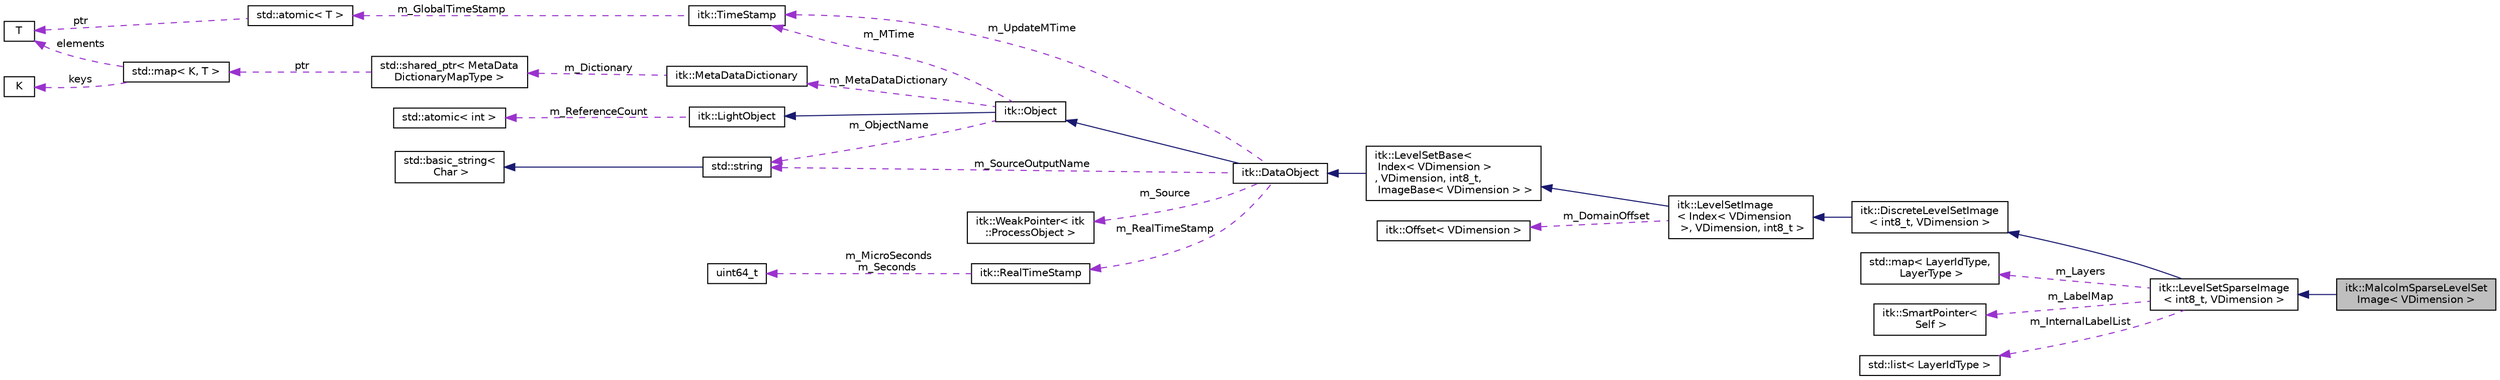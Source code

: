 digraph "itk::MalcolmSparseLevelSetImage&lt; VDimension &gt;"
{
 // LATEX_PDF_SIZE
  edge [fontname="Helvetica",fontsize="10",labelfontname="Helvetica",labelfontsize="10"];
  node [fontname="Helvetica",fontsize="10",shape=record];
  rankdir="LR";
  Node1 [label="itk::MalcolmSparseLevelSet\lImage\< VDimension \>",height=0.2,width=0.4,color="black", fillcolor="grey75", style="filled", fontcolor="black",tooltip="Derived class for the Malcolm representation of level-set function."];
  Node2 -> Node1 [dir="back",color="midnightblue",fontsize="10",style="solid",fontname="Helvetica"];
  Node2 [label="itk::LevelSetSparseImage\l\< int8_t, VDimension \>",height=0.2,width=0.4,color="black", fillcolor="white", style="filled",URL="$classitk_1_1LevelSetSparseImage.html",tooltip=" "];
  Node3 -> Node2 [dir="back",color="midnightblue",fontsize="10",style="solid",fontname="Helvetica"];
  Node3 [label="itk::DiscreteLevelSetImage\l\< int8_t, VDimension \>",height=0.2,width=0.4,color="black", fillcolor="white", style="filled",URL="$classitk_1_1DiscreteLevelSetImage.html",tooltip=" "];
  Node4 -> Node3 [dir="back",color="midnightblue",fontsize="10",style="solid",fontname="Helvetica"];
  Node4 [label="itk::LevelSetImage\l\< Index\< VDimension\l \>, VDimension, int8_t \>",height=0.2,width=0.4,color="black", fillcolor="white", style="filled",URL="$classitk_1_1LevelSetImage.html",tooltip=" "];
  Node5 -> Node4 [dir="back",color="midnightblue",fontsize="10",style="solid",fontname="Helvetica"];
  Node5 [label="itk::LevelSetBase\<\l Index\< VDimension \>\l, VDimension, int8_t,\l ImageBase\< VDimension \> \>",height=0.2,width=0.4,color="black", fillcolor="white", style="filled",URL="$classitk_1_1LevelSetBase.html",tooltip=" "];
  Node6 -> Node5 [dir="back",color="midnightblue",fontsize="10",style="solid",fontname="Helvetica"];
  Node6 [label="itk::DataObject",height=0.2,width=0.4,color="black", fillcolor="white", style="filled",URL="$classitk_1_1DataObject.html",tooltip="Base class for all data objects in ITK."];
  Node7 -> Node6 [dir="back",color="midnightblue",fontsize="10",style="solid",fontname="Helvetica"];
  Node7 [label="itk::Object",height=0.2,width=0.4,color="black", fillcolor="white", style="filled",URL="$classitk_1_1Object.html",tooltip="Base class for most ITK classes."];
  Node8 -> Node7 [dir="back",color="midnightblue",fontsize="10",style="solid",fontname="Helvetica"];
  Node8 [label="itk::LightObject",height=0.2,width=0.4,color="black", fillcolor="white", style="filled",URL="$classitk_1_1LightObject.html",tooltip="Light weight base class for most itk classes."];
  Node9 -> Node8 [dir="back",color="darkorchid3",fontsize="10",style="dashed",label=" m_ReferenceCount" ,fontname="Helvetica"];
  Node9 [label="std::atomic\< int \>",height=0.2,width=0.4,color="black", fillcolor="white", style="filled",tooltip=" "];
  Node10 -> Node7 [dir="back",color="darkorchid3",fontsize="10",style="dashed",label=" m_MTime" ,fontname="Helvetica"];
  Node10 [label="itk::TimeStamp",height=0.2,width=0.4,color="black", fillcolor="white", style="filled",URL="$classitk_1_1TimeStamp.html",tooltip="Generate a unique, increasing time value."];
  Node11 -> Node10 [dir="back",color="darkorchid3",fontsize="10",style="dashed",label=" m_GlobalTimeStamp" ,fontname="Helvetica"];
  Node11 [label="std::atomic\< T \>",height=0.2,width=0.4,color="black", fillcolor="white", style="filled",tooltip=" "];
  Node12 -> Node11 [dir="back",color="darkorchid3",fontsize="10",style="dashed",label=" ptr" ,fontname="Helvetica"];
  Node12 [label="T",height=0.2,width=0.4,color="black", fillcolor="white", style="filled",tooltip=" "];
  Node13 -> Node7 [dir="back",color="darkorchid3",fontsize="10",style="dashed",label=" m_MetaDataDictionary" ,fontname="Helvetica"];
  Node13 [label="itk::MetaDataDictionary",height=0.2,width=0.4,color="black", fillcolor="white", style="filled",URL="$classitk_1_1MetaDataDictionary.html",tooltip="Provides a mechanism for storing a collection of arbitrary data types."];
  Node14 -> Node13 [dir="back",color="darkorchid3",fontsize="10",style="dashed",label=" m_Dictionary" ,fontname="Helvetica"];
  Node14 [label="std::shared_ptr\< MetaData\lDictionaryMapType \>",height=0.2,width=0.4,color="black", fillcolor="white", style="filled",tooltip=" "];
  Node15 -> Node14 [dir="back",color="darkorchid3",fontsize="10",style="dashed",label=" ptr" ,fontname="Helvetica"];
  Node15 [label="std::map\< K, T \>",height=0.2,width=0.4,color="black", fillcolor="white", style="filled",tooltip=" "];
  Node16 -> Node15 [dir="back",color="darkorchid3",fontsize="10",style="dashed",label=" keys" ,fontname="Helvetica"];
  Node16 [label="K",height=0.2,width=0.4,color="black", fillcolor="white", style="filled",tooltip=" "];
  Node12 -> Node15 [dir="back",color="darkorchid3",fontsize="10",style="dashed",label=" elements" ,fontname="Helvetica"];
  Node17 -> Node7 [dir="back",color="darkorchid3",fontsize="10",style="dashed",label=" m_ObjectName" ,fontname="Helvetica"];
  Node17 [label="std::string",height=0.2,width=0.4,color="black", fillcolor="white", style="filled",tooltip=" "];
  Node18 -> Node17 [dir="back",color="midnightblue",fontsize="10",style="solid",fontname="Helvetica"];
  Node18 [label="std::basic_string\<\l Char \>",height=0.2,width=0.4,color="black", fillcolor="white", style="filled",tooltip=" "];
  Node19 -> Node6 [dir="back",color="darkorchid3",fontsize="10",style="dashed",label=" m_Source" ,fontname="Helvetica"];
  Node19 [label="itk::WeakPointer\< itk\l::ProcessObject \>",height=0.2,width=0.4,color="black", fillcolor="white", style="filled",URL="$classitk_1_1WeakPointer.html",tooltip=" "];
  Node17 -> Node6 [dir="back",color="darkorchid3",fontsize="10",style="dashed",label=" m_SourceOutputName" ,fontname="Helvetica"];
  Node10 -> Node6 [dir="back",color="darkorchid3",fontsize="10",style="dashed",label=" m_UpdateMTime" ,fontname="Helvetica"];
  Node20 -> Node6 [dir="back",color="darkorchid3",fontsize="10",style="dashed",label=" m_RealTimeStamp" ,fontname="Helvetica"];
  Node20 [label="itk::RealTimeStamp",height=0.2,width=0.4,color="black", fillcolor="white", style="filled",URL="$classitk_1_1RealTimeStamp.html",tooltip="The RealTimeStamp is a data structure for representing time with high precision and a large dynamic r..."];
  Node21 -> Node20 [dir="back",color="darkorchid3",fontsize="10",style="dashed",label=" m_MicroSeconds\nm_Seconds" ,fontname="Helvetica"];
  Node21 [label="uint64_t",height=0.2,width=0.4,color="black", fillcolor="white", style="filled",tooltip=" "];
  Node22 -> Node4 [dir="back",color="darkorchid3",fontsize="10",style="dashed",label=" m_DomainOffset" ,fontname="Helvetica"];
  Node22 [label="itk::Offset\< VDimension \>",height=0.2,width=0.4,color="black", fillcolor="white", style="filled",URL="$structitk_1_1Offset.html",tooltip="Represent a n-dimensional offset between two n-dimensional indexes of n-dimensional image."];
  Node23 -> Node2 [dir="back",color="darkorchid3",fontsize="10",style="dashed",label=" m_Layers" ,fontname="Helvetica"];
  Node23 [label="std::map\< LayerIdType,\l LayerType \>",height=0.2,width=0.4,color="black", fillcolor="white", style="filled",tooltip=" "];
  Node24 -> Node2 [dir="back",color="darkorchid3",fontsize="10",style="dashed",label=" m_LabelMap" ,fontname="Helvetica"];
  Node24 [label="itk::SmartPointer\<\l Self \>",height=0.2,width=0.4,color="black", fillcolor="white", style="filled",URL="$classitk_1_1SmartPointer.html",tooltip=" "];
  Node25 -> Node2 [dir="back",color="darkorchid3",fontsize="10",style="dashed",label=" m_InternalLabelList" ,fontname="Helvetica"];
  Node25 [label="std::list\< LayerIdType \>",height=0.2,width=0.4,color="black", fillcolor="white", style="filled",tooltip=" "];
}
